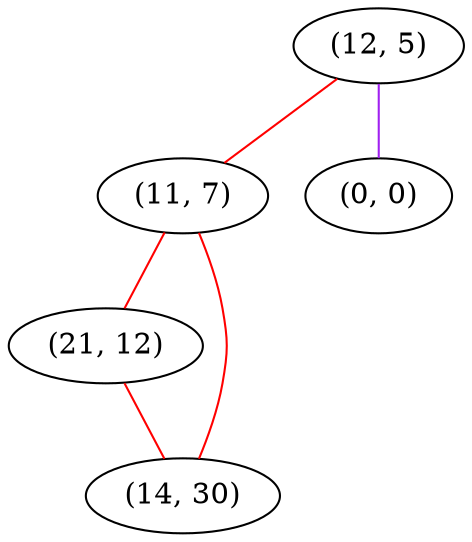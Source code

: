 graph "" {
"(12, 5)";
"(11, 7)";
"(21, 12)";
"(0, 0)";
"(14, 30)";
"(12, 5)" -- "(11, 7)"  [color=red, key=0, weight=1];
"(12, 5)" -- "(0, 0)"  [color=purple, key=0, weight=4];
"(11, 7)" -- "(21, 12)"  [color=red, key=0, weight=1];
"(11, 7)" -- "(14, 30)"  [color=red, key=0, weight=1];
"(21, 12)" -- "(14, 30)"  [color=red, key=0, weight=1];
}
